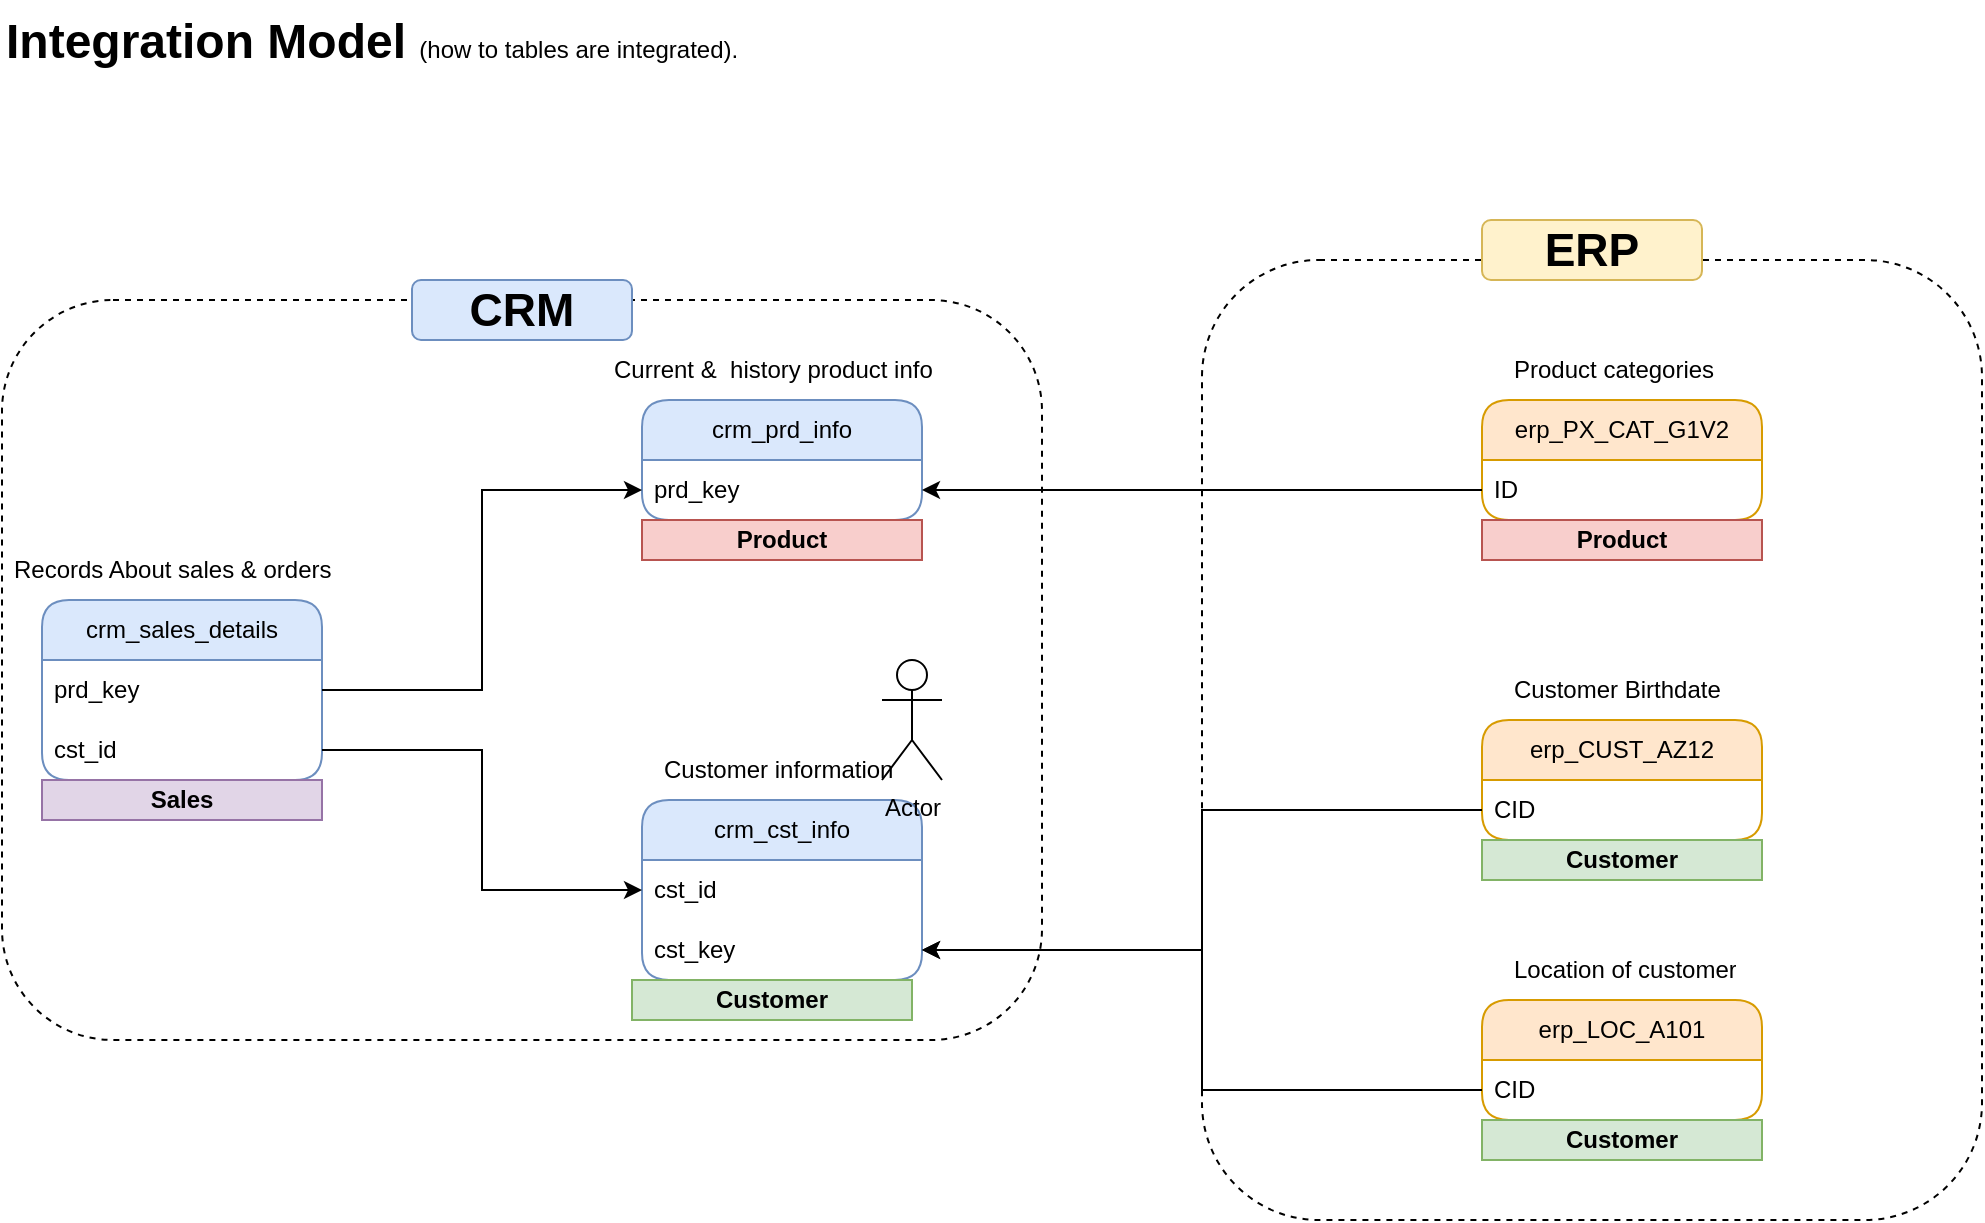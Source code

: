 <mxfile version="26.2.2">
  <diagram name="Page-1" id="iXtBa0aQ1ontss0vXcKz">
    <mxGraphModel dx="1894" dy="1822" grid="1" gridSize="10" guides="1" tooltips="1" connect="1" arrows="1" fold="1" page="1" pageScale="1" pageWidth="850" pageHeight="1100" math="0" shadow="0">
      <root>
        <mxCell id="0" />
        <mxCell id="1" parent="0" />
        <mxCell id="oS7MKpakC91HziIEh_A6-2" value="&lt;h1 style=&quot;margin-top: 0px;&quot;&gt;Integration Model&amp;nbsp;&lt;span style=&quot;background-color: transparent; color: light-dark(rgb(0, 0, 0), rgb(255, 255, 255)); font-size: 12px; font-weight: normal;&quot;&gt;(how to tables are integrated).&lt;/span&gt;&lt;/h1&gt;" style="text;html=1;whiteSpace=wrap;overflow=hidden;rounded=0;" parent="1" vertex="1">
          <mxGeometry x="-90" y="-90" width="370" height="50" as="geometry" />
        </mxCell>
        <mxCell id="oS7MKpakC91HziIEh_A6-3" value="crm_cst_info" style="swimlane;fontStyle=0;childLayout=stackLayout;horizontal=1;startSize=30;horizontalStack=0;resizeParent=1;resizeParentMax=0;resizeLast=0;collapsible=1;marginBottom=0;whiteSpace=wrap;html=1;rounded=1;fillColor=#dae8fc;strokeColor=#6c8ebf;" parent="1" vertex="1">
          <mxGeometry x="230" y="310" width="140" height="90" as="geometry" />
        </mxCell>
        <mxCell id="oS7MKpakC91HziIEh_A6-4" value="cst_id" style="text;strokeColor=none;fillColor=none;align=left;verticalAlign=middle;spacingLeft=4;spacingRight=4;overflow=hidden;points=[[0,0.5],[1,0.5]];portConstraint=eastwest;rotatable=0;whiteSpace=wrap;html=1;rounded=1;" parent="oS7MKpakC91HziIEh_A6-3" vertex="1">
          <mxGeometry y="30" width="140" height="30" as="geometry" />
        </mxCell>
        <mxCell id="oS7MKpakC91HziIEh_A6-28" value="cst_key" style="text;strokeColor=none;fillColor=none;align=left;verticalAlign=middle;spacingLeft=4;spacingRight=4;overflow=hidden;points=[[0,0.5],[1,0.5]];portConstraint=eastwest;rotatable=0;whiteSpace=wrap;html=1;rounded=1;" parent="oS7MKpakC91HziIEh_A6-3" vertex="1">
          <mxGeometry y="60" width="140" height="30" as="geometry" />
        </mxCell>
        <mxCell id="oS7MKpakC91HziIEh_A6-7" value="Customer information" style="text;strokeColor=none;fillColor=none;align=left;verticalAlign=middle;spacingLeft=4;spacingRight=4;overflow=hidden;points=[[0,0.5],[1,0.5]];portConstraint=eastwest;rotatable=0;whiteSpace=wrap;html=1;" parent="1" vertex="1">
          <mxGeometry x="235" y="280" width="130" height="30" as="geometry" />
        </mxCell>
        <mxCell id="oS7MKpakC91HziIEh_A6-9" value="crm_prd_info" style="swimlane;fontStyle=0;childLayout=stackLayout;horizontal=1;startSize=30;horizontalStack=0;resizeParent=1;resizeParentMax=0;resizeLast=0;collapsible=1;marginBottom=0;whiteSpace=wrap;html=1;rounded=1;fillColor=#dae8fc;strokeColor=#6c8ebf;" parent="1" vertex="1">
          <mxGeometry x="230" y="110" width="140" height="60" as="geometry" />
        </mxCell>
        <mxCell id="oS7MKpakC91HziIEh_A6-10" value="prd_key" style="text;strokeColor=none;fillColor=none;align=left;verticalAlign=middle;spacingLeft=4;spacingRight=4;overflow=hidden;points=[[0,0.5],[1,0.5]];portConstraint=eastwest;rotatable=0;whiteSpace=wrap;html=1;rounded=1;" parent="oS7MKpakC91HziIEh_A6-9" vertex="1">
          <mxGeometry y="30" width="140" height="30" as="geometry" />
        </mxCell>
        <mxCell id="oS7MKpakC91HziIEh_A6-11" value="Current &amp;amp;&amp;nbsp; history product info" style="text;strokeColor=none;fillColor=none;align=left;verticalAlign=middle;spacingLeft=4;spacingRight=4;overflow=hidden;points=[[0,0.5],[1,0.5]];portConstraint=eastwest;rotatable=0;whiteSpace=wrap;html=1;" parent="1" vertex="1">
          <mxGeometry x="210" y="80" width="180" height="30" as="geometry" />
        </mxCell>
        <mxCell id="oS7MKpakC91HziIEh_A6-14" value="Records About sales &amp;amp; orders" style="text;strokeColor=none;fillColor=none;align=left;verticalAlign=middle;spacingLeft=4;spacingRight=4;overflow=hidden;points=[[0,0.5],[1,0.5]];portConstraint=eastwest;rotatable=0;whiteSpace=wrap;html=1;" parent="1" vertex="1">
          <mxGeometry x="-90" y="180" width="180" height="30" as="geometry" />
        </mxCell>
        <mxCell id="oS7MKpakC91HziIEh_A6-15" value="crm_sales_details" style="swimlane;fontStyle=0;childLayout=stackLayout;horizontal=1;startSize=30;horizontalStack=0;resizeParent=1;resizeParentMax=0;resizeLast=0;collapsible=1;marginBottom=0;whiteSpace=wrap;html=1;rounded=1;glass=0;shadow=0;fillColor=#dae8fc;strokeColor=#6c8ebf;" parent="1" vertex="1">
          <mxGeometry x="-70" y="210" width="140" height="90" as="geometry" />
        </mxCell>
        <mxCell id="oS7MKpakC91HziIEh_A6-17" value="prd_key" style="text;strokeColor=none;fillColor=none;align=left;verticalAlign=middle;spacingLeft=4;spacingRight=4;overflow=hidden;points=[[0,0.5],[1,0.5]];portConstraint=eastwest;rotatable=0;whiteSpace=wrap;html=1;rounded=1;glass=0;shadow=0;" parent="oS7MKpakC91HziIEh_A6-15" vertex="1">
          <mxGeometry y="30" width="140" height="30" as="geometry" />
        </mxCell>
        <mxCell id="oS7MKpakC91HziIEh_A6-16" value="cst_id" style="text;strokeColor=none;fillColor=none;align=left;verticalAlign=middle;spacingLeft=4;spacingRight=4;overflow=hidden;points=[[0,0.5],[1,0.5]];portConstraint=eastwest;rotatable=0;whiteSpace=wrap;html=1;rounded=1;glass=0;shadow=0;" parent="oS7MKpakC91HziIEh_A6-15" vertex="1">
          <mxGeometry y="60" width="140" height="30" as="geometry" />
        </mxCell>
        <mxCell id="oS7MKpakC91HziIEh_A6-20" style="edgeStyle=orthogonalEdgeStyle;rounded=0;orthogonalLoop=1;jettySize=auto;html=1;entryX=0;entryY=0.5;entryDx=0;entryDy=0;" parent="1" source="oS7MKpakC91HziIEh_A6-17" target="oS7MKpakC91HziIEh_A6-10" edge="1">
          <mxGeometry relative="1" as="geometry" />
        </mxCell>
        <mxCell id="oS7MKpakC91HziIEh_A6-22" style="edgeStyle=orthogonalEdgeStyle;rounded=0;orthogonalLoop=1;jettySize=auto;html=1;" parent="1" source="oS7MKpakC91HziIEh_A6-16" target="oS7MKpakC91HziIEh_A6-4" edge="1">
          <mxGeometry relative="1" as="geometry" />
        </mxCell>
        <mxCell id="oS7MKpakC91HziIEh_A6-23" value="erp_CUST_AZ12" style="swimlane;fontStyle=0;childLayout=stackLayout;horizontal=1;startSize=30;horizontalStack=0;resizeParent=1;resizeParentMax=0;resizeLast=0;collapsible=1;marginBottom=0;whiteSpace=wrap;html=1;rounded=1;fillColor=#ffe6cc;strokeColor=#d79b00;" parent="1" vertex="1">
          <mxGeometry x="650" y="270" width="140" height="60" as="geometry" />
        </mxCell>
        <mxCell id="oS7MKpakC91HziIEh_A6-24" value="CID" style="text;strokeColor=none;fillColor=none;align=left;verticalAlign=middle;spacingLeft=4;spacingRight=4;overflow=hidden;points=[[0,0.5],[1,0.5]];portConstraint=eastwest;rotatable=0;whiteSpace=wrap;html=1;rounded=1;" parent="oS7MKpakC91HziIEh_A6-23" vertex="1">
          <mxGeometry y="30" width="140" height="30" as="geometry" />
        </mxCell>
        <mxCell id="oS7MKpakC91HziIEh_A6-30" value="erp_LOC_A101" style="swimlane;fontStyle=0;childLayout=stackLayout;horizontal=1;startSize=30;horizontalStack=0;resizeParent=1;resizeParentMax=0;resizeLast=0;collapsible=1;marginBottom=0;whiteSpace=wrap;html=1;rounded=1;fillColor=#ffe6cc;strokeColor=#d79b00;" parent="1" vertex="1">
          <mxGeometry x="650" y="410" width="140" height="60" as="geometry" />
        </mxCell>
        <mxCell id="oS7MKpakC91HziIEh_A6-31" value="CID" style="text;strokeColor=none;fillColor=none;align=left;verticalAlign=middle;spacingLeft=4;spacingRight=4;overflow=hidden;points=[[0,0.5],[1,0.5]];portConstraint=eastwest;rotatable=0;whiteSpace=wrap;html=1;rounded=1;" parent="oS7MKpakC91HziIEh_A6-30" vertex="1">
          <mxGeometry y="30" width="140" height="30" as="geometry" />
        </mxCell>
        <mxCell id="oS7MKpakC91HziIEh_A6-25" value="Customer Birthdate" style="text;strokeColor=none;fillColor=none;align=left;verticalAlign=middle;spacingLeft=4;spacingRight=4;overflow=hidden;points=[[0,0.5],[1,0.5]];portConstraint=eastwest;rotatable=0;whiteSpace=wrap;html=1;" parent="1" vertex="1">
          <mxGeometry x="660" y="240" width="120" height="30" as="geometry" />
        </mxCell>
        <mxCell id="oS7MKpakC91HziIEh_A6-32" value="Location of customer" style="text;strokeColor=none;fillColor=none;align=left;verticalAlign=middle;spacingLeft=4;spacingRight=4;overflow=hidden;points=[[0,0.5],[1,0.5]];portConstraint=eastwest;rotatable=0;whiteSpace=wrap;html=1;" parent="1" vertex="1">
          <mxGeometry x="660" y="380" width="130" height="30" as="geometry" />
        </mxCell>
        <mxCell id="oS7MKpakC91HziIEh_A6-29" style="edgeStyle=orthogonalEdgeStyle;rounded=0;orthogonalLoop=1;jettySize=auto;html=1;" parent="1" source="oS7MKpakC91HziIEh_A6-24" target="oS7MKpakC91HziIEh_A6-28" edge="1">
          <mxGeometry relative="1" as="geometry" />
        </mxCell>
        <mxCell id="oS7MKpakC91HziIEh_A6-33" style="edgeStyle=orthogonalEdgeStyle;rounded=0;orthogonalLoop=1;jettySize=auto;html=1;entryX=1;entryY=0.5;entryDx=0;entryDy=0;" parent="1" source="oS7MKpakC91HziIEh_A6-31" target="oS7MKpakC91HziIEh_A6-28" edge="1">
          <mxGeometry relative="1" as="geometry" />
        </mxCell>
        <mxCell id="oS7MKpakC91HziIEh_A6-34" value="erp_PX_CAT_G1V2" style="swimlane;fontStyle=0;childLayout=stackLayout;horizontal=1;startSize=30;horizontalStack=0;resizeParent=1;resizeParentMax=0;resizeLast=0;collapsible=1;marginBottom=0;whiteSpace=wrap;html=1;rounded=1;fillColor=#ffe6cc;strokeColor=#d79b00;" parent="1" vertex="1">
          <mxGeometry x="650" y="110" width="140" height="60" as="geometry" />
        </mxCell>
        <mxCell id="oS7MKpakC91HziIEh_A6-35" value="ID" style="text;strokeColor=none;fillColor=none;align=left;verticalAlign=middle;spacingLeft=4;spacingRight=4;overflow=hidden;points=[[0,0.5],[1,0.5]];portConstraint=eastwest;rotatable=0;whiteSpace=wrap;html=1;rounded=1;" parent="oS7MKpakC91HziIEh_A6-34" vertex="1">
          <mxGeometry y="30" width="140" height="30" as="geometry" />
        </mxCell>
        <mxCell id="oS7MKpakC91HziIEh_A6-40" value="" style="rounded=1;whiteSpace=wrap;html=1;fillColor=none;strokeColor=default;dashed=1;" parent="1" vertex="1">
          <mxGeometry x="510" y="40" width="390" height="480" as="geometry" />
        </mxCell>
        <mxCell id="oS7MKpakC91HziIEh_A6-38" value="" style="rounded=1;whiteSpace=wrap;html=1;fillColor=none;dashed=1;" parent="1" vertex="1">
          <mxGeometry x="-90" y="60" width="520" height="370" as="geometry" />
        </mxCell>
        <mxCell id="oS7MKpakC91HziIEh_A6-36" value="Product categories" style="text;strokeColor=none;fillColor=none;align=left;verticalAlign=middle;spacingLeft=4;spacingRight=4;overflow=hidden;points=[[0,0.5],[1,0.5]];portConstraint=eastwest;rotatable=0;whiteSpace=wrap;html=1;" parent="1" vertex="1">
          <mxGeometry x="660" y="80" width="120" height="30" as="geometry" />
        </mxCell>
        <mxCell id="oS7MKpakC91HziIEh_A6-37" style="edgeStyle=orthogonalEdgeStyle;rounded=0;orthogonalLoop=1;jettySize=auto;html=1;" parent="1" source="oS7MKpakC91HziIEh_A6-35" target="oS7MKpakC91HziIEh_A6-10" edge="1">
          <mxGeometry relative="1" as="geometry" />
        </mxCell>
        <mxCell id="oS7MKpakC91HziIEh_A6-41" value="&lt;b&gt;&lt;font style=&quot;font-size: 23px;&quot;&gt;CRM&lt;/font&gt;&lt;/b&gt;" style="rounded=1;whiteSpace=wrap;html=1;fillColor=#dae8fc;strokeColor=#6c8ebf;" parent="1" vertex="1">
          <mxGeometry x="115" y="50" width="110" height="30" as="geometry" />
        </mxCell>
        <mxCell id="oS7MKpakC91HziIEh_A6-42" value="&lt;b&gt;&lt;font style=&quot;font-size: 23px;&quot;&gt;ERP&lt;/font&gt;&lt;/b&gt;" style="rounded=1;whiteSpace=wrap;html=1;fillColor=#fff2cc;strokeColor=#d6b656;" parent="1" vertex="1">
          <mxGeometry x="650" y="20" width="110" height="30" as="geometry" />
        </mxCell>
        <mxCell id="nz6a_HuY-5TbWxKmuVMK-1" value="Actor" style="shape=umlActor;verticalLabelPosition=bottom;verticalAlign=top;html=1;outlineConnect=0;" vertex="1" parent="1">
          <mxGeometry x="350" y="240" width="30" height="60" as="geometry" />
        </mxCell>
        <mxCell id="nz6a_HuY-5TbWxKmuVMK-2" value="Product" style="text;html=1;strokeColor=#b85450;fillColor=#f8cecc;align=center;verticalAlign=middle;whiteSpace=wrap;overflow=hidden;fontStyle=1" vertex="1" parent="1">
          <mxGeometry x="230" y="170" width="140" height="20" as="geometry" />
        </mxCell>
        <mxCell id="nz6a_HuY-5TbWxKmuVMK-5" value="Product" style="text;html=1;strokeColor=#b85450;fillColor=#f8cecc;align=center;verticalAlign=middle;whiteSpace=wrap;overflow=hidden;fontStyle=1" vertex="1" parent="1">
          <mxGeometry x="650" y="170" width="140" height="20" as="geometry" />
        </mxCell>
        <mxCell id="nz6a_HuY-5TbWxKmuVMK-6" value="Customer" style="text;html=1;strokeColor=#82b366;fillColor=#d5e8d4;align=center;verticalAlign=middle;whiteSpace=wrap;overflow=hidden;fontStyle=1" vertex="1" parent="1">
          <mxGeometry x="650" y="470" width="140" height="20" as="geometry" />
        </mxCell>
        <mxCell id="nz6a_HuY-5TbWxKmuVMK-7" value="Customer" style="text;html=1;strokeColor=#82b366;fillColor=#d5e8d4;align=center;verticalAlign=middle;whiteSpace=wrap;overflow=hidden;fontStyle=1" vertex="1" parent="1">
          <mxGeometry x="225" y="400" width="140" height="20" as="geometry" />
        </mxCell>
        <mxCell id="nz6a_HuY-5TbWxKmuVMK-8" value="Customer" style="text;html=1;strokeColor=#82b366;fillColor=#d5e8d4;align=center;verticalAlign=middle;whiteSpace=wrap;overflow=hidden;fontStyle=1" vertex="1" parent="1">
          <mxGeometry x="650" y="330" width="140" height="20" as="geometry" />
        </mxCell>
        <mxCell id="nz6a_HuY-5TbWxKmuVMK-11" value="Sales" style="text;html=1;strokeColor=#9673a6;fillColor=#e1d5e7;align=center;verticalAlign=middle;whiteSpace=wrap;overflow=hidden;fontStyle=1" vertex="1" parent="1">
          <mxGeometry x="-70" y="300" width="140" height="20" as="geometry" />
        </mxCell>
      </root>
    </mxGraphModel>
  </diagram>
</mxfile>
